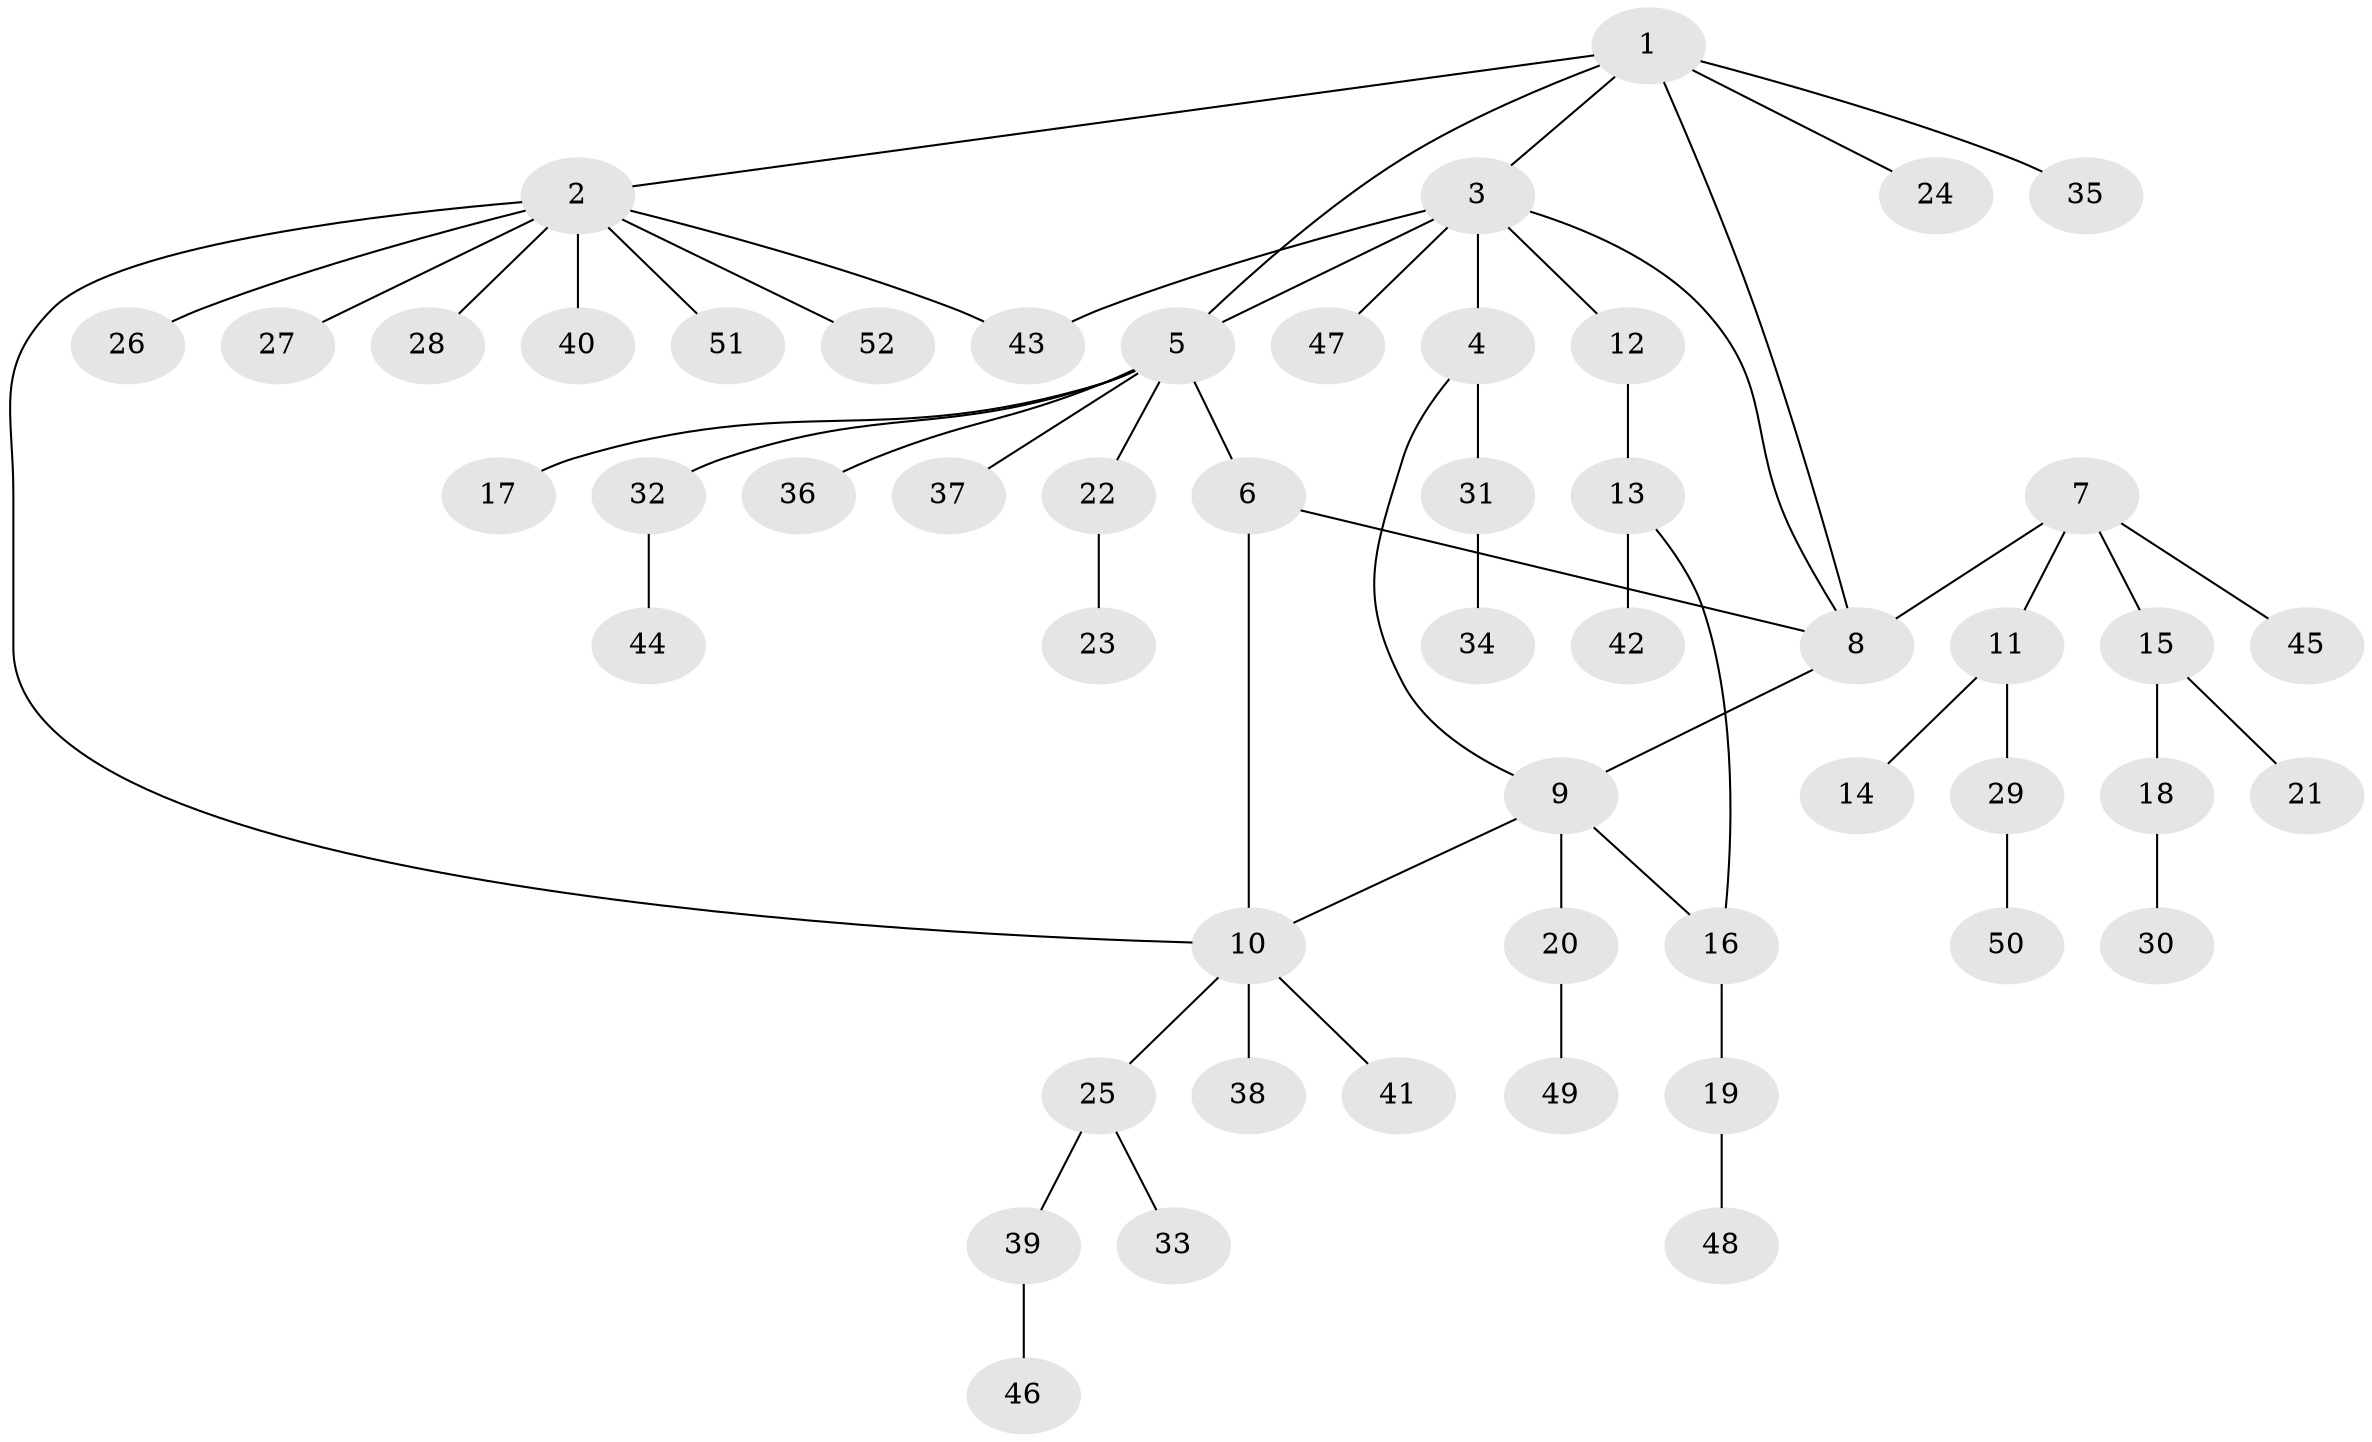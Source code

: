 // coarse degree distribution, {4: 0.02857142857142857, 9: 0.02857142857142857, 12: 0.02857142857142857, 6: 0.02857142857142857, 7: 0.05714285714285714, 3: 0.05714285714285714, 2: 0.11428571428571428, 1: 0.6571428571428571}
// Generated by graph-tools (version 1.1) at 2025/52/02/27/25 19:52:20]
// undirected, 52 vertices, 59 edges
graph export_dot {
graph [start="1"]
  node [color=gray90,style=filled];
  1;
  2;
  3;
  4;
  5;
  6;
  7;
  8;
  9;
  10;
  11;
  12;
  13;
  14;
  15;
  16;
  17;
  18;
  19;
  20;
  21;
  22;
  23;
  24;
  25;
  26;
  27;
  28;
  29;
  30;
  31;
  32;
  33;
  34;
  35;
  36;
  37;
  38;
  39;
  40;
  41;
  42;
  43;
  44;
  45;
  46;
  47;
  48;
  49;
  50;
  51;
  52;
  1 -- 2;
  1 -- 3;
  1 -- 5;
  1 -- 8;
  1 -- 24;
  1 -- 35;
  2 -- 10;
  2 -- 26;
  2 -- 27;
  2 -- 28;
  2 -- 40;
  2 -- 43;
  2 -- 51;
  2 -- 52;
  3 -- 4;
  3 -- 5;
  3 -- 8;
  3 -- 12;
  3 -- 43;
  3 -- 47;
  4 -- 9;
  4 -- 31;
  5 -- 6;
  5 -- 17;
  5 -- 22;
  5 -- 32;
  5 -- 36;
  5 -- 37;
  6 -- 8;
  6 -- 10;
  7 -- 8;
  7 -- 11;
  7 -- 15;
  7 -- 45;
  8 -- 9;
  9 -- 10;
  9 -- 16;
  9 -- 20;
  10 -- 25;
  10 -- 38;
  10 -- 41;
  11 -- 14;
  11 -- 29;
  12 -- 13;
  13 -- 16;
  13 -- 42;
  15 -- 18;
  15 -- 21;
  16 -- 19;
  18 -- 30;
  19 -- 48;
  20 -- 49;
  22 -- 23;
  25 -- 33;
  25 -- 39;
  29 -- 50;
  31 -- 34;
  32 -- 44;
  39 -- 46;
}
